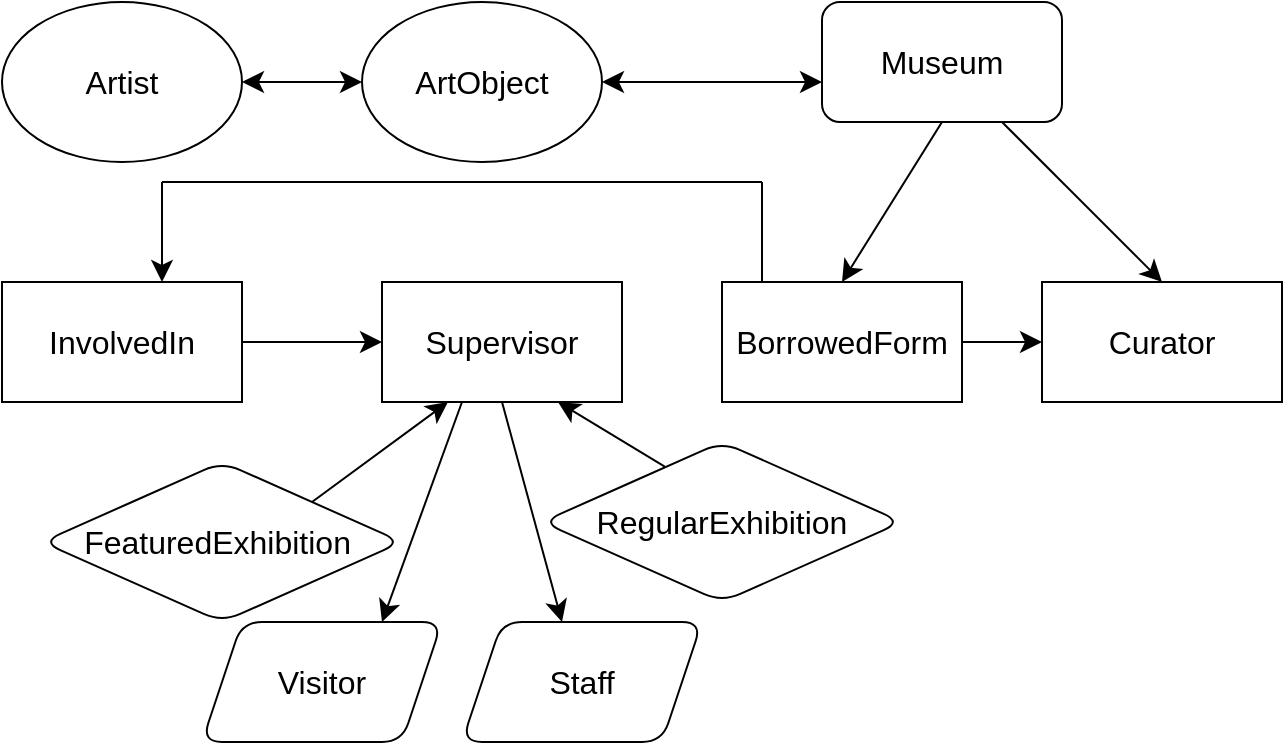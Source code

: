 <mxfile version="22.1.3" type="github">
  <diagram id="R2lEEEUBdFMjLlhIrx00" name="Page-1">
    <mxGraphModel dx="794" dy="488" grid="1" gridSize="10" guides="1" tooltips="1" connect="1" arrows="1" fold="1" page="1" pageScale="1" pageWidth="850" pageHeight="1100" math="0" shadow="0" extFonts="Permanent Marker^https://fonts.googleapis.com/css?family=Permanent+Marker">
      <root>
        <mxCell id="0" />
        <mxCell id="1" parent="0" />
        <mxCell id="0zwQHO39c3brcpTiivWF-4" value="Artist" style="ellipse;whiteSpace=wrap;html=1;rounded=1;fontSize=16;" vertex="1" parent="1">
          <mxGeometry x="130" y="180" width="120" height="80" as="geometry" />
        </mxCell>
        <mxCell id="0zwQHO39c3brcpTiivWF-6" value="Museum" style="rounded=1;whiteSpace=wrap;html=1;fontSize=16;" vertex="1" parent="1">
          <mxGeometry x="540" y="180" width="120" height="60" as="geometry" />
        </mxCell>
        <mxCell id="0zwQHO39c3brcpTiivWF-8" value="FeaturedExhibition&amp;nbsp;" style="rhombus;whiteSpace=wrap;html=1;rounded=1;fontSize=16;" vertex="1" parent="1">
          <mxGeometry x="150" y="410" width="180" height="80" as="geometry" />
        </mxCell>
        <mxCell id="0zwQHO39c3brcpTiivWF-9" value="RegularExhibition" style="rhombus;whiteSpace=wrap;html=1;rounded=1;fontSize=16;" vertex="1" parent="1">
          <mxGeometry x="400" y="400" width="180" height="80" as="geometry" />
        </mxCell>
        <mxCell id="0zwQHO39c3brcpTiivWF-10" value="Curator" style="rounded=0;whiteSpace=wrap;html=1;fontSize=16;" vertex="1" parent="1">
          <mxGeometry x="650" y="320" width="120" height="60" as="geometry" />
        </mxCell>
        <mxCell id="0zwQHO39c3brcpTiivWF-11" value="Supervisor" style="rounded=0;whiteSpace=wrap;html=1;fontSize=16;" vertex="1" parent="1">
          <mxGeometry x="320" y="320" width="120" height="60" as="geometry" />
        </mxCell>
        <mxCell id="0zwQHO39c3brcpTiivWF-12" value="InvolvedIn" style="rounded=0;whiteSpace=wrap;html=1;fontSize=16;" vertex="1" parent="1">
          <mxGeometry x="130" y="320" width="120" height="60" as="geometry" />
        </mxCell>
        <mxCell id="0zwQHO39c3brcpTiivWF-13" value="Staff" style="shape=parallelogram;perimeter=parallelogramPerimeter;whiteSpace=wrap;html=1;fixedSize=1;rounded=1;fontSize=16;" vertex="1" parent="1">
          <mxGeometry x="360" y="490" width="120" height="60" as="geometry" />
        </mxCell>
        <mxCell id="0zwQHO39c3brcpTiivWF-14" value="Visitor" style="shape=parallelogram;perimeter=parallelogramPerimeter;whiteSpace=wrap;html=1;fixedSize=1;rounded=1;fontSize=16;" vertex="1" parent="1">
          <mxGeometry x="230" y="490" width="120" height="60" as="geometry" />
        </mxCell>
        <mxCell id="0zwQHO39c3brcpTiivWF-15" value="BorrowedForm" style="rounded=0;whiteSpace=wrap;html=1;fontSize=16;" vertex="1" parent="1">
          <mxGeometry x="490" y="320" width="120" height="60" as="geometry" />
        </mxCell>
        <mxCell id="0zwQHO39c3brcpTiivWF-16" value="ArtObject" style="ellipse;whiteSpace=wrap;html=1;rounded=1;fontSize=16;" vertex="1" parent="1">
          <mxGeometry x="310" y="180" width="120" height="80" as="geometry" />
        </mxCell>
        <mxCell id="0zwQHO39c3brcpTiivWF-18" value="" style="endArrow=classic;startArrow=classic;html=1;rounded=1;fontSize=12;startSize=8;endSize=8;curved=1;entryX=0;entryY=0.5;entryDx=0;entryDy=0;exitX=1;exitY=0.5;exitDx=0;exitDy=0;" edge="1" parent="1" source="0zwQHO39c3brcpTiivWF-4" target="0zwQHO39c3brcpTiivWF-16">
          <mxGeometry width="50" height="50" relative="1" as="geometry">
            <mxPoint x="240" y="250" as="sourcePoint" />
            <mxPoint x="290" y="200" as="targetPoint" />
          </mxGeometry>
        </mxCell>
        <mxCell id="0zwQHO39c3brcpTiivWF-20" value="" style="endArrow=classic;html=1;rounded=1;fontSize=12;startSize=8;endSize=8;curved=1;entryX=0.5;entryY=0;entryDx=0;entryDy=0;exitX=0.75;exitY=1;exitDx=0;exitDy=0;" edge="1" parent="1" source="0zwQHO39c3brcpTiivWF-6" target="0zwQHO39c3brcpTiivWF-10">
          <mxGeometry width="50" height="50" relative="1" as="geometry">
            <mxPoint x="540" y="-10" as="sourcePoint" />
            <mxPoint x="705" y="-110" as="targetPoint" />
          </mxGeometry>
        </mxCell>
        <mxCell id="0zwQHO39c3brcpTiivWF-21" value="" style="endArrow=none;html=1;rounded=1;fontSize=12;startSize=8;endSize=8;curved=1;exitX=0.5;exitY=0;exitDx=0;exitDy=0;endFill=0;startArrow=classic;startFill=1;entryX=0.5;entryY=1;entryDx=0;entryDy=0;" edge="1" parent="1" source="0zwQHO39c3brcpTiivWF-15" target="0zwQHO39c3brcpTiivWF-6">
          <mxGeometry width="50" height="50" relative="1" as="geometry">
            <mxPoint x="560" y="280" as="sourcePoint" />
            <mxPoint x="600" y="220" as="targetPoint" />
          </mxGeometry>
        </mxCell>
        <mxCell id="0zwQHO39c3brcpTiivWF-22" value="" style="endArrow=classic;startArrow=classic;html=1;rounded=1;fontSize=12;startSize=8;endSize=8;curved=1;exitX=1;exitY=0.5;exitDx=0;exitDy=0;" edge="1" parent="1" source="0zwQHO39c3brcpTiivWF-16">
          <mxGeometry width="50" height="50" relative="1" as="geometry">
            <mxPoint x="430" y="270" as="sourcePoint" />
            <mxPoint x="540" y="220" as="targetPoint" />
          </mxGeometry>
        </mxCell>
        <mxCell id="0zwQHO39c3brcpTiivWF-23" value="" style="endArrow=classic;html=1;rounded=1;fontSize=12;startSize=8;endSize=8;curved=1;" edge="1" parent="1" source="0zwQHO39c3brcpTiivWF-12">
          <mxGeometry width="50" height="50" relative="1" as="geometry">
            <mxPoint x="270" y="400" as="sourcePoint" />
            <mxPoint x="320" y="350" as="targetPoint" />
          </mxGeometry>
        </mxCell>
        <mxCell id="0zwQHO39c3brcpTiivWF-24" value="" style="endArrow=classic;html=1;rounded=1;fontSize=12;startSize=8;endSize=8;curved=1;exitX=1;exitY=0.5;exitDx=0;exitDy=0;" edge="1" parent="1" source="0zwQHO39c3brcpTiivWF-15">
          <mxGeometry width="50" height="50" relative="1" as="geometry">
            <mxPoint x="600" y="400" as="sourcePoint" />
            <mxPoint x="650" y="350" as="targetPoint" />
          </mxGeometry>
        </mxCell>
        <mxCell id="0zwQHO39c3brcpTiivWF-25" value="" style="endArrow=classic;html=1;rounded=1;fontSize=12;startSize=8;endSize=8;curved=1;exitX=1;exitY=0;exitDx=0;exitDy=0;" edge="1" parent="1" source="0zwQHO39c3brcpTiivWF-8">
          <mxGeometry width="50" height="50" relative="1" as="geometry">
            <mxPoint x="280" y="450" as="sourcePoint" />
            <mxPoint x="353" y="380" as="targetPoint" />
          </mxGeometry>
        </mxCell>
        <mxCell id="0zwQHO39c3brcpTiivWF-27" value="" style="endArrow=classic;html=1;rounded=1;fontSize=12;startSize=8;endSize=8;curved=1;exitX=0.341;exitY=0.154;exitDx=0;exitDy=0;exitPerimeter=0;" edge="1" parent="1" source="0zwQHO39c3brcpTiivWF-9">
          <mxGeometry width="50" height="50" relative="1" as="geometry">
            <mxPoint x="370" y="460" as="sourcePoint" />
            <mxPoint x="408" y="380" as="targetPoint" />
          </mxGeometry>
        </mxCell>
        <mxCell id="0zwQHO39c3brcpTiivWF-29" value="" style="endArrow=none;html=1;rounded=1;fontSize=12;startSize=8;endSize=8;curved=1;entryX=0.5;entryY=1;entryDx=0;entryDy=0;startArrow=classic;startFill=1;endFill=0;" edge="1" parent="1">
          <mxGeometry width="50" height="50" relative="1" as="geometry">
            <mxPoint x="320" y="490" as="sourcePoint" />
            <mxPoint x="360" y="380" as="targetPoint" />
          </mxGeometry>
        </mxCell>
        <mxCell id="0zwQHO39c3brcpTiivWF-30" value="" style="endArrow=none;html=1;rounded=1;fontSize=12;startSize=8;endSize=8;curved=1;entryX=0.5;entryY=1;entryDx=0;entryDy=0;startArrow=classic;startFill=1;endFill=0;" edge="1" parent="1" target="0zwQHO39c3brcpTiivWF-11">
          <mxGeometry width="50" height="50" relative="1" as="geometry">
            <mxPoint x="410" y="490" as="sourcePoint" />
            <mxPoint x="400" y="380" as="targetPoint" />
          </mxGeometry>
        </mxCell>
        <mxCell id="0zwQHO39c3brcpTiivWF-31" value="" style="endArrow=none;html=1;rounded=1;fontSize=12;startSize=8;endSize=8;curved=1;" edge="1" parent="1">
          <mxGeometry width="50" height="50" relative="1" as="geometry">
            <mxPoint x="510" y="320" as="sourcePoint" />
            <mxPoint x="510" y="270" as="targetPoint" />
          </mxGeometry>
        </mxCell>
        <mxCell id="0zwQHO39c3brcpTiivWF-32" value="" style="endArrow=classic;html=1;rounded=1;fontSize=12;startSize=8;endSize=8;curved=1;" edge="1" parent="1">
          <mxGeometry width="50" height="50" relative="1" as="geometry">
            <mxPoint x="210" y="270" as="sourcePoint" />
            <mxPoint x="210" y="320" as="targetPoint" />
          </mxGeometry>
        </mxCell>
        <mxCell id="0zwQHO39c3brcpTiivWF-33" value="" style="endArrow=none;html=1;rounded=1;fontSize=12;startSize=8;endSize=8;curved=1;" edge="1" parent="1">
          <mxGeometry width="50" height="50" relative="1" as="geometry">
            <mxPoint x="210" y="270" as="sourcePoint" />
            <mxPoint x="510" y="270" as="targetPoint" />
          </mxGeometry>
        </mxCell>
      </root>
    </mxGraphModel>
  </diagram>
</mxfile>
